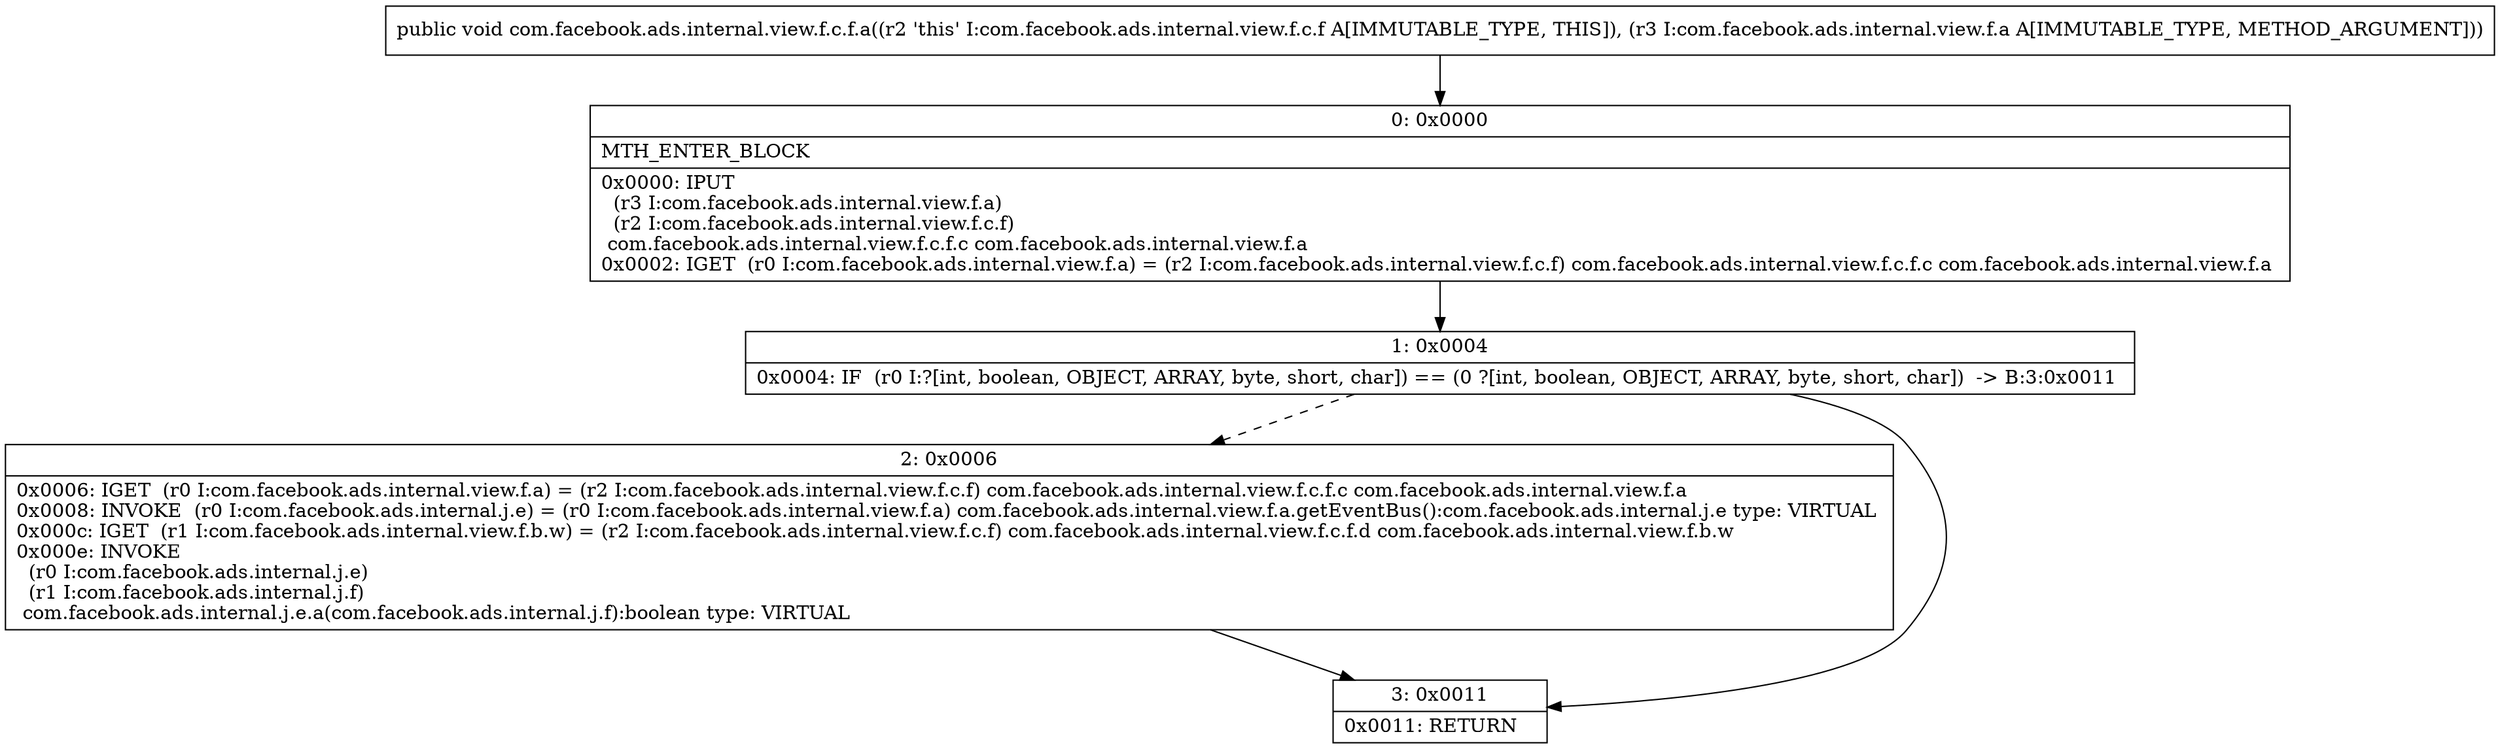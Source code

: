 digraph "CFG forcom.facebook.ads.internal.view.f.c.f.a(Lcom\/facebook\/ads\/internal\/view\/f\/a;)V" {
Node_0 [shape=record,label="{0\:\ 0x0000|MTH_ENTER_BLOCK\l|0x0000: IPUT  \l  (r3 I:com.facebook.ads.internal.view.f.a)\l  (r2 I:com.facebook.ads.internal.view.f.c.f)\l com.facebook.ads.internal.view.f.c.f.c com.facebook.ads.internal.view.f.a \l0x0002: IGET  (r0 I:com.facebook.ads.internal.view.f.a) = (r2 I:com.facebook.ads.internal.view.f.c.f) com.facebook.ads.internal.view.f.c.f.c com.facebook.ads.internal.view.f.a \l}"];
Node_1 [shape=record,label="{1\:\ 0x0004|0x0004: IF  (r0 I:?[int, boolean, OBJECT, ARRAY, byte, short, char]) == (0 ?[int, boolean, OBJECT, ARRAY, byte, short, char])  \-\> B:3:0x0011 \l}"];
Node_2 [shape=record,label="{2\:\ 0x0006|0x0006: IGET  (r0 I:com.facebook.ads.internal.view.f.a) = (r2 I:com.facebook.ads.internal.view.f.c.f) com.facebook.ads.internal.view.f.c.f.c com.facebook.ads.internal.view.f.a \l0x0008: INVOKE  (r0 I:com.facebook.ads.internal.j.e) = (r0 I:com.facebook.ads.internal.view.f.a) com.facebook.ads.internal.view.f.a.getEventBus():com.facebook.ads.internal.j.e type: VIRTUAL \l0x000c: IGET  (r1 I:com.facebook.ads.internal.view.f.b.w) = (r2 I:com.facebook.ads.internal.view.f.c.f) com.facebook.ads.internal.view.f.c.f.d com.facebook.ads.internal.view.f.b.w \l0x000e: INVOKE  \l  (r0 I:com.facebook.ads.internal.j.e)\l  (r1 I:com.facebook.ads.internal.j.f)\l com.facebook.ads.internal.j.e.a(com.facebook.ads.internal.j.f):boolean type: VIRTUAL \l}"];
Node_3 [shape=record,label="{3\:\ 0x0011|0x0011: RETURN   \l}"];
MethodNode[shape=record,label="{public void com.facebook.ads.internal.view.f.c.f.a((r2 'this' I:com.facebook.ads.internal.view.f.c.f A[IMMUTABLE_TYPE, THIS]), (r3 I:com.facebook.ads.internal.view.f.a A[IMMUTABLE_TYPE, METHOD_ARGUMENT])) }"];
MethodNode -> Node_0;
Node_0 -> Node_1;
Node_1 -> Node_2[style=dashed];
Node_1 -> Node_3;
Node_2 -> Node_3;
}

